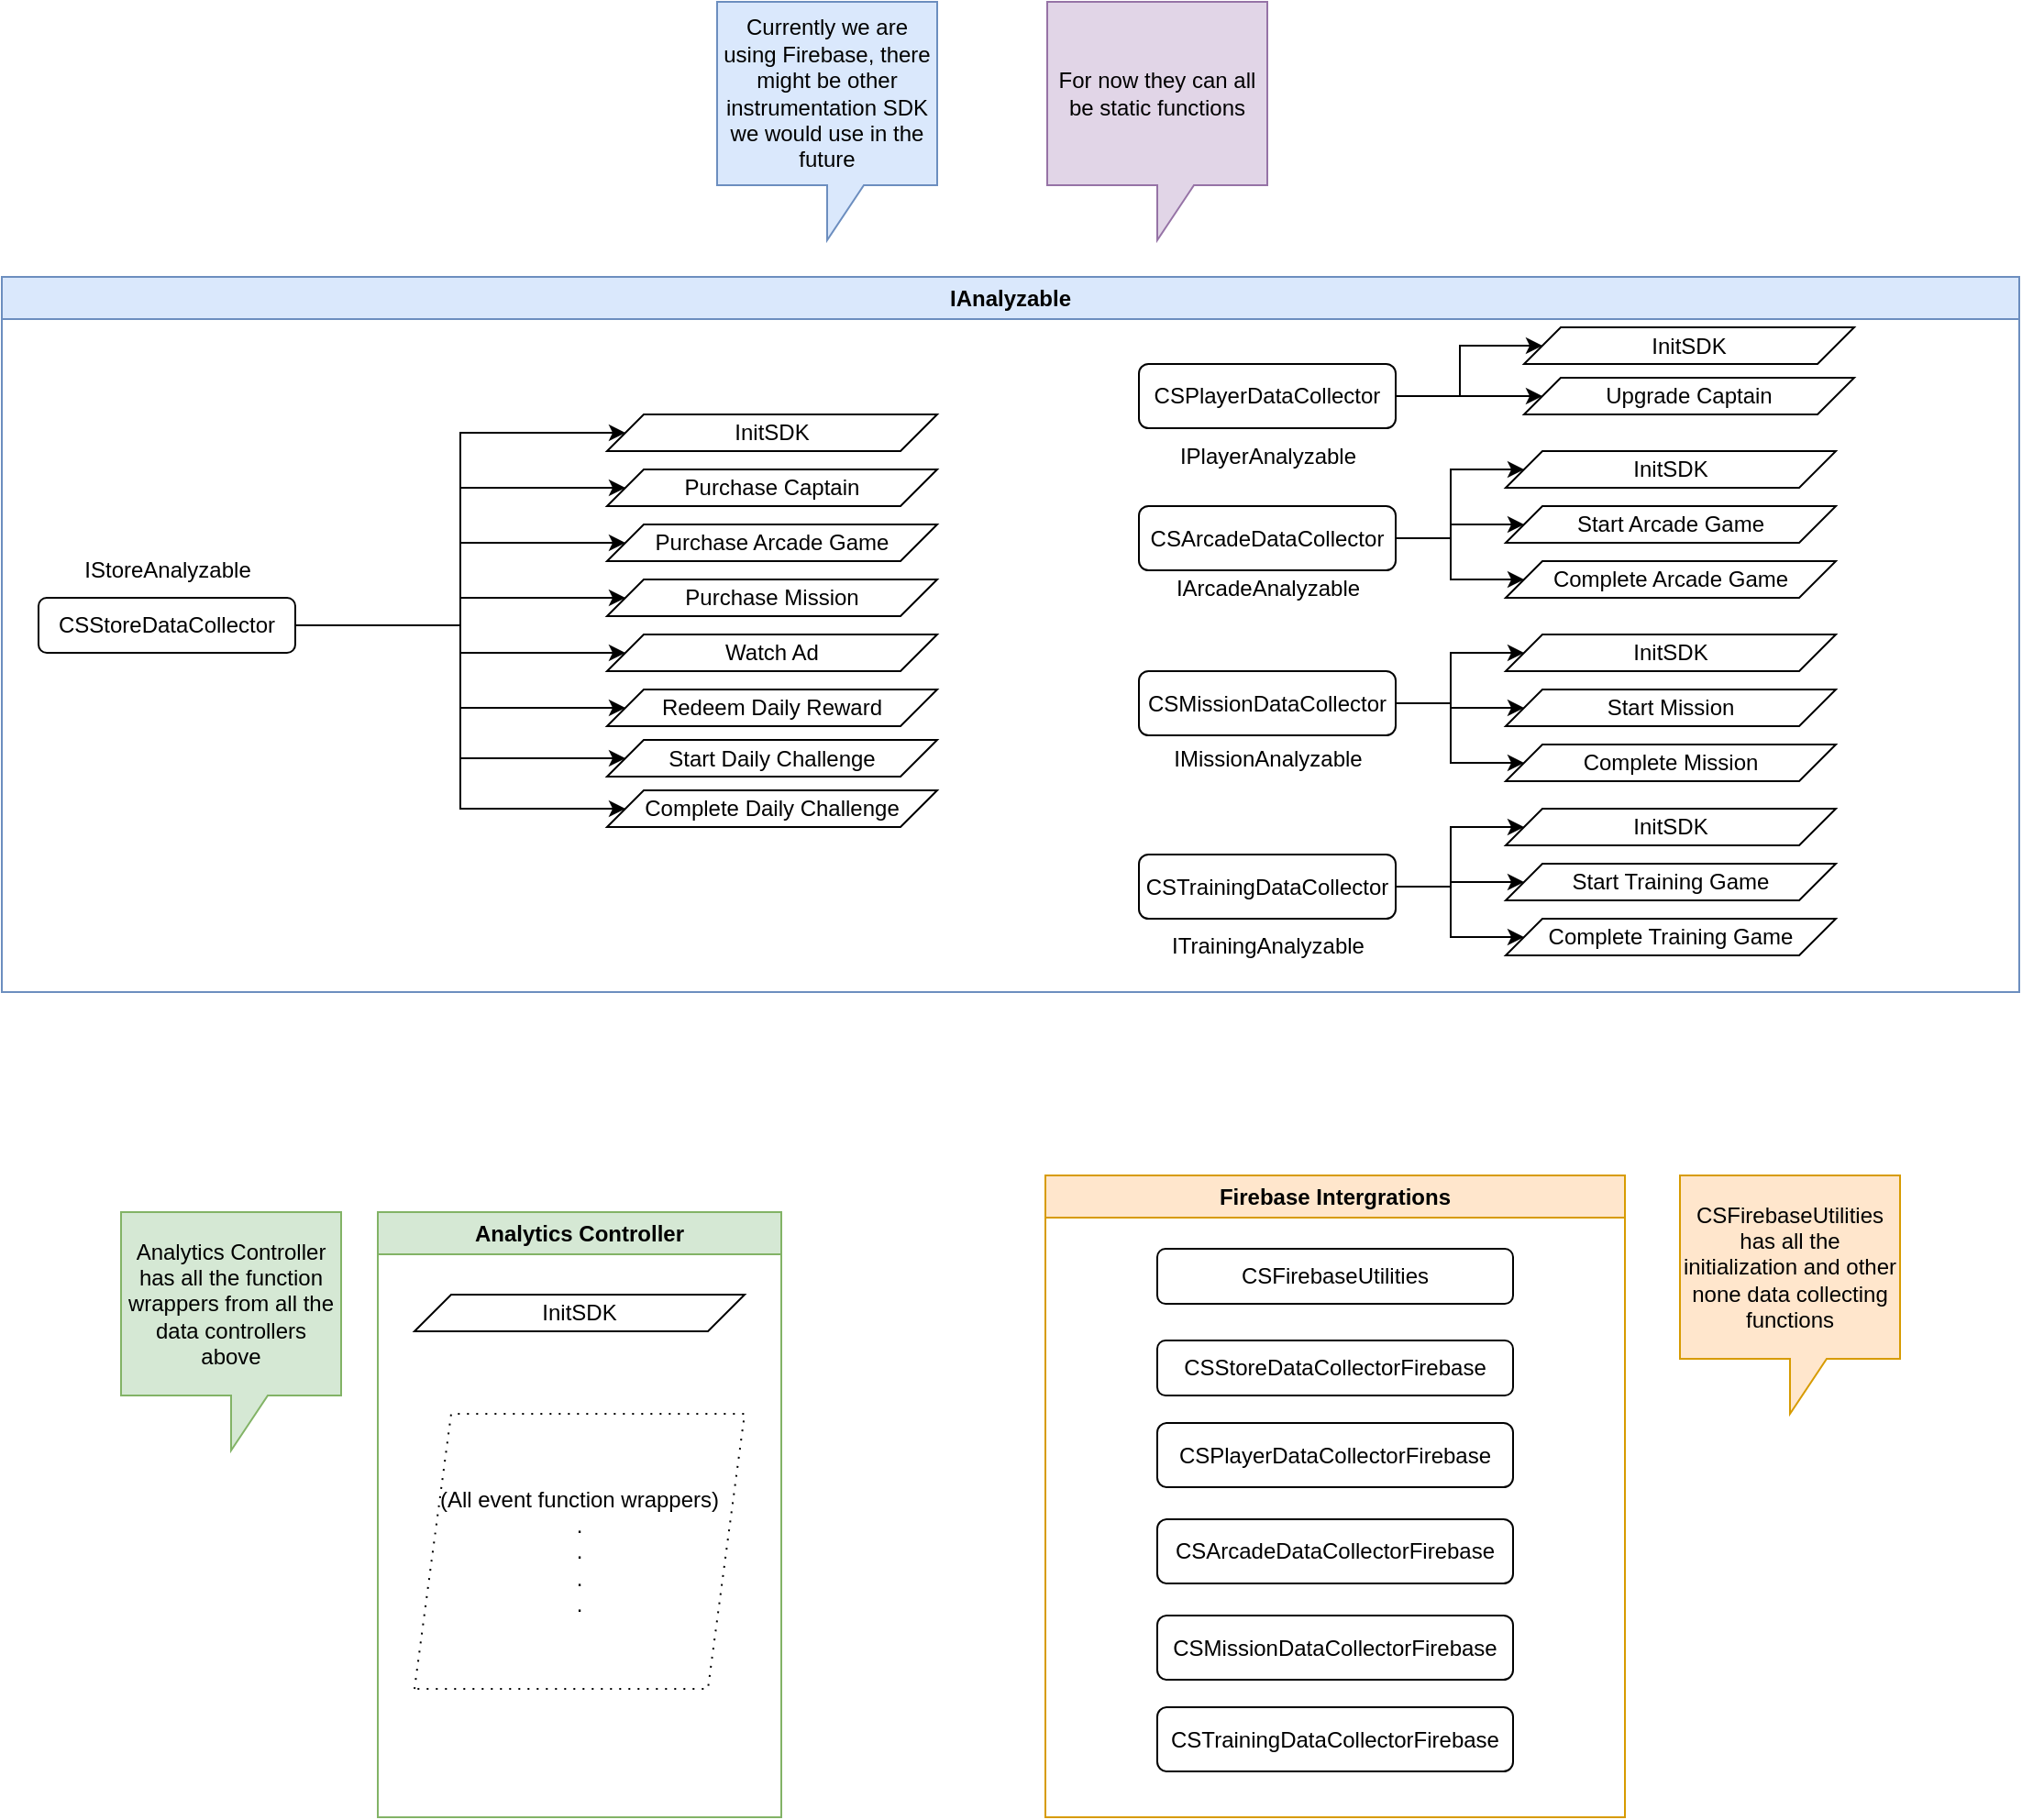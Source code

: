 <mxfile version="24.7.17">
  <diagram id="C5RBs43oDa-KdzZeNtuy" name="Component Overview">
    <mxGraphModel dx="2526" dy="2422" grid="1" gridSize="10" guides="1" tooltips="1" connect="1" arrows="1" fold="1" page="1" pageScale="1" pageWidth="827" pageHeight="1169" math="0" shadow="0">
      <root>
        <mxCell id="WIyWlLk6GJQsqaUBKTNV-0" />
        <mxCell id="WIyWlLk6GJQsqaUBKTNV-1" parent="WIyWlLk6GJQsqaUBKTNV-0" />
        <mxCell id="TsCvUeLilZaV20elPOQK-0" value="Analytics Controller" style="swimlane;whiteSpace=wrap;html=1;fillColor=#d5e8d4;strokeColor=#82b366;" parent="WIyWlLk6GJQsqaUBKTNV-1" vertex="1">
          <mxGeometry x="255" y="540" width="220" height="330" as="geometry" />
        </mxCell>
        <mxCell id="78hPR7zDSCHE_Zxqd0Sh-38" value="InitSDK" style="shape=parallelogram;perimeter=parallelogramPerimeter;whiteSpace=wrap;html=1;fixedSize=1;" vertex="1" parent="TsCvUeLilZaV20elPOQK-0">
          <mxGeometry x="20" y="45" width="180" height="20" as="geometry" />
        </mxCell>
        <mxCell id="78hPR7zDSCHE_Zxqd0Sh-39" value="(All event function wrappers)&lt;div&gt;.&lt;/div&gt;&lt;div&gt;.&lt;/div&gt;&lt;div&gt;.&lt;/div&gt;&lt;div&gt;.&lt;/div&gt;" style="shape=parallelogram;perimeter=parallelogramPerimeter;whiteSpace=wrap;html=1;fixedSize=1;dashed=1;dashPattern=1 4;" vertex="1" parent="TsCvUeLilZaV20elPOQK-0">
          <mxGeometry x="20" y="110" width="180" height="150" as="geometry" />
        </mxCell>
        <mxCell id="TsCvUeLilZaV20elPOQK-1" value="IAnalyzable" style="swimlane;whiteSpace=wrap;html=1;fillColor=#dae8fc;strokeColor=#6c8ebf;" parent="WIyWlLk6GJQsqaUBKTNV-1" vertex="1">
          <mxGeometry x="50" y="30" width="1100" height="390" as="geometry" />
        </mxCell>
        <mxCell id="78hPR7zDSCHE_Zxqd0Sh-8" style="edgeStyle=orthogonalEdgeStyle;rounded=0;orthogonalLoop=1;jettySize=auto;html=1;exitX=1;exitY=0.5;exitDx=0;exitDy=0;entryX=0;entryY=0.5;entryDx=0;entryDy=0;" edge="1" parent="TsCvUeLilZaV20elPOQK-1" source="TsCvUeLilZaV20elPOQK-2" target="TsCvUeLilZaV20elPOQK-10">
          <mxGeometry relative="1" as="geometry">
            <Array as="points">
              <mxPoint x="250" y="190" />
              <mxPoint x="250" y="115" />
            </Array>
          </mxGeometry>
        </mxCell>
        <mxCell id="78hPR7zDSCHE_Zxqd0Sh-9" style="edgeStyle=orthogonalEdgeStyle;rounded=0;orthogonalLoop=1;jettySize=auto;html=1;entryX=0;entryY=0.5;entryDx=0;entryDy=0;" edge="1" parent="TsCvUeLilZaV20elPOQK-1" source="TsCvUeLilZaV20elPOQK-2" target="TsCvUeLilZaV20elPOQK-9">
          <mxGeometry relative="1" as="geometry">
            <Array as="points">
              <mxPoint x="250" y="190" />
              <mxPoint x="250" y="145" />
            </Array>
          </mxGeometry>
        </mxCell>
        <mxCell id="78hPR7zDSCHE_Zxqd0Sh-10" style="edgeStyle=orthogonalEdgeStyle;rounded=0;orthogonalLoop=1;jettySize=auto;html=1;entryX=0;entryY=0.5;entryDx=0;entryDy=0;" edge="1" parent="TsCvUeLilZaV20elPOQK-1" source="TsCvUeLilZaV20elPOQK-2" target="TsCvUeLilZaV20elPOQK-11">
          <mxGeometry relative="1" as="geometry">
            <Array as="points">
              <mxPoint x="250" y="190" />
              <mxPoint x="250" y="175" />
            </Array>
          </mxGeometry>
        </mxCell>
        <mxCell id="78hPR7zDSCHE_Zxqd0Sh-11" style="edgeStyle=orthogonalEdgeStyle;rounded=0;orthogonalLoop=1;jettySize=auto;html=1;entryX=0;entryY=0.5;entryDx=0;entryDy=0;" edge="1" parent="TsCvUeLilZaV20elPOQK-1" source="TsCvUeLilZaV20elPOQK-2" target="TsCvUeLilZaV20elPOQK-13">
          <mxGeometry relative="1" as="geometry">
            <Array as="points">
              <mxPoint x="250" y="190" />
              <mxPoint x="250" y="205" />
            </Array>
          </mxGeometry>
        </mxCell>
        <mxCell id="78hPR7zDSCHE_Zxqd0Sh-12" style="edgeStyle=orthogonalEdgeStyle;rounded=0;orthogonalLoop=1;jettySize=auto;html=1;entryX=0;entryY=0.5;entryDx=0;entryDy=0;" edge="1" parent="TsCvUeLilZaV20elPOQK-1" source="TsCvUeLilZaV20elPOQK-2" target="TsCvUeLilZaV20elPOQK-14">
          <mxGeometry relative="1" as="geometry">
            <Array as="points">
              <mxPoint x="250" y="190" />
              <mxPoint x="250" y="235" />
            </Array>
          </mxGeometry>
        </mxCell>
        <mxCell id="78hPR7zDSCHE_Zxqd0Sh-15" style="edgeStyle=orthogonalEdgeStyle;rounded=0;orthogonalLoop=1;jettySize=auto;html=1;entryX=0;entryY=0.5;entryDx=0;entryDy=0;" edge="1" parent="TsCvUeLilZaV20elPOQK-1" source="TsCvUeLilZaV20elPOQK-2" target="TsCvUeLilZaV20elPOQK-15">
          <mxGeometry relative="1" as="geometry">
            <Array as="points">
              <mxPoint x="250" y="190" />
              <mxPoint x="250" y="263" />
            </Array>
          </mxGeometry>
        </mxCell>
        <mxCell id="78hPR7zDSCHE_Zxqd0Sh-16" style="edgeStyle=orthogonalEdgeStyle;rounded=0;orthogonalLoop=1;jettySize=auto;html=1;entryX=0;entryY=0.5;entryDx=0;entryDy=0;" edge="1" parent="TsCvUeLilZaV20elPOQK-1" source="TsCvUeLilZaV20elPOQK-2" target="TsCvUeLilZaV20elPOQK-20">
          <mxGeometry relative="1" as="geometry">
            <Array as="points">
              <mxPoint x="250" y="190" />
              <mxPoint x="250" y="290" />
            </Array>
          </mxGeometry>
        </mxCell>
        <mxCell id="78hPR7zDSCHE_Zxqd0Sh-28" style="edgeStyle=orthogonalEdgeStyle;rounded=0;orthogonalLoop=1;jettySize=auto;html=1;entryX=0;entryY=0.5;entryDx=0;entryDy=0;" edge="1" parent="TsCvUeLilZaV20elPOQK-1" source="TsCvUeLilZaV20elPOQK-2" target="78hPR7zDSCHE_Zxqd0Sh-27">
          <mxGeometry relative="1" as="geometry">
            <Array as="points">
              <mxPoint x="250" y="190" />
              <mxPoint x="250" y="85" />
            </Array>
          </mxGeometry>
        </mxCell>
        <mxCell id="TsCvUeLilZaV20elPOQK-2" value="CSStoreDataCollector" style="rounded=1;whiteSpace=wrap;html=1;" parent="TsCvUeLilZaV20elPOQK-1" vertex="1">
          <mxGeometry x="20" y="175" width="140" height="30" as="geometry" />
        </mxCell>
        <mxCell id="TsCvUeLilZaV20elPOQK-10" value="Purchase Captain" style="shape=parallelogram;perimeter=parallelogramPerimeter;whiteSpace=wrap;html=1;fixedSize=1;" parent="TsCvUeLilZaV20elPOQK-1" vertex="1">
          <mxGeometry x="330" y="105" width="180" height="20" as="geometry" />
        </mxCell>
        <mxCell id="TsCvUeLilZaV20elPOQK-9" value="Purchase Arcade Game" style="shape=parallelogram;perimeter=parallelogramPerimeter;whiteSpace=wrap;html=1;fixedSize=1;" parent="TsCvUeLilZaV20elPOQK-1" vertex="1">
          <mxGeometry x="330" y="135" width="180" height="20" as="geometry" />
        </mxCell>
        <mxCell id="TsCvUeLilZaV20elPOQK-11" value="Purchase Mission" style="shape=parallelogram;perimeter=parallelogramPerimeter;whiteSpace=wrap;html=1;fixedSize=1;" parent="TsCvUeLilZaV20elPOQK-1" vertex="1">
          <mxGeometry x="330" y="165" width="180" height="20" as="geometry" />
        </mxCell>
        <mxCell id="TsCvUeLilZaV20elPOQK-13" value="Watch Ad" style="shape=parallelogram;perimeter=parallelogramPerimeter;whiteSpace=wrap;html=1;fixedSize=1;" parent="TsCvUeLilZaV20elPOQK-1" vertex="1">
          <mxGeometry x="330" y="195" width="180" height="20" as="geometry" />
        </mxCell>
        <mxCell id="TsCvUeLilZaV20elPOQK-14" value="Redeem Daily Reward" style="shape=parallelogram;perimeter=parallelogramPerimeter;whiteSpace=wrap;html=1;fixedSize=1;" parent="TsCvUeLilZaV20elPOQK-1" vertex="1">
          <mxGeometry x="330" y="225" width="180" height="20" as="geometry" />
        </mxCell>
        <mxCell id="TsCvUeLilZaV20elPOQK-15" value="Start Daily Challenge" style="shape=parallelogram;perimeter=parallelogramPerimeter;whiteSpace=wrap;html=1;fixedSize=1;" parent="TsCvUeLilZaV20elPOQK-1" vertex="1">
          <mxGeometry x="330" y="252.5" width="180" height="20" as="geometry" />
        </mxCell>
        <mxCell id="TsCvUeLilZaV20elPOQK-20" value="Complete Daily Challenge" style="shape=parallelogram;perimeter=parallelogramPerimeter;whiteSpace=wrap;html=1;fixedSize=1;" parent="TsCvUeLilZaV20elPOQK-1" vertex="1">
          <mxGeometry x="330" y="280" width="180" height="20" as="geometry" />
        </mxCell>
        <mxCell id="78hPR7zDSCHE_Zxqd0Sh-17" style="edgeStyle=orthogonalEdgeStyle;rounded=0;orthogonalLoop=1;jettySize=auto;html=1;" edge="1" parent="TsCvUeLilZaV20elPOQK-1" source="TsCvUeLilZaV20elPOQK-3" target="TsCvUeLilZaV20elPOQK-12">
          <mxGeometry relative="1" as="geometry" />
        </mxCell>
        <mxCell id="78hPR7zDSCHE_Zxqd0Sh-30" style="edgeStyle=orthogonalEdgeStyle;rounded=0;orthogonalLoop=1;jettySize=auto;html=1;entryX=0;entryY=0.5;entryDx=0;entryDy=0;" edge="1" parent="TsCvUeLilZaV20elPOQK-1" source="TsCvUeLilZaV20elPOQK-3" target="78hPR7zDSCHE_Zxqd0Sh-29">
          <mxGeometry relative="1" as="geometry" />
        </mxCell>
        <mxCell id="TsCvUeLilZaV20elPOQK-3" value="CSPlayerDataCollector" style="rounded=1;whiteSpace=wrap;html=1;" parent="TsCvUeLilZaV20elPOQK-1" vertex="1">
          <mxGeometry x="620" y="47.5" width="140" height="35" as="geometry" />
        </mxCell>
        <mxCell id="TsCvUeLilZaV20elPOQK-12" value="Upgrade Captain" style="shape=parallelogram;perimeter=parallelogramPerimeter;whiteSpace=wrap;html=1;fixedSize=1;" parent="TsCvUeLilZaV20elPOQK-1" vertex="1">
          <mxGeometry x="830" y="55" width="180" height="20" as="geometry" />
        </mxCell>
        <mxCell id="78hPR7zDSCHE_Zxqd0Sh-20" style="edgeStyle=orthogonalEdgeStyle;rounded=0;orthogonalLoop=1;jettySize=auto;html=1;entryX=0;entryY=0.5;entryDx=0;entryDy=0;" edge="1" parent="TsCvUeLilZaV20elPOQK-1" source="TsCvUeLilZaV20elPOQK-4" target="78hPR7zDSCHE_Zxqd0Sh-18">
          <mxGeometry relative="1" as="geometry" />
        </mxCell>
        <mxCell id="78hPR7zDSCHE_Zxqd0Sh-21" style="edgeStyle=orthogonalEdgeStyle;rounded=0;orthogonalLoop=1;jettySize=auto;html=1;entryX=0;entryY=0.5;entryDx=0;entryDy=0;" edge="1" parent="TsCvUeLilZaV20elPOQK-1" source="TsCvUeLilZaV20elPOQK-4" target="78hPR7zDSCHE_Zxqd0Sh-19">
          <mxGeometry relative="1" as="geometry" />
        </mxCell>
        <mxCell id="78hPR7zDSCHE_Zxqd0Sh-36" style="edgeStyle=orthogonalEdgeStyle;rounded=0;orthogonalLoop=1;jettySize=auto;html=1;entryX=0;entryY=0.5;entryDx=0;entryDy=0;" edge="1" parent="TsCvUeLilZaV20elPOQK-1" source="TsCvUeLilZaV20elPOQK-4" target="78hPR7zDSCHE_Zxqd0Sh-35">
          <mxGeometry relative="1" as="geometry">
            <Array as="points">
              <mxPoint x="790" y="143" />
              <mxPoint x="790" y="105" />
            </Array>
          </mxGeometry>
        </mxCell>
        <mxCell id="TsCvUeLilZaV20elPOQK-4" value="CSArcadeDataCollector" style="rounded=1;whiteSpace=wrap;html=1;" parent="TsCvUeLilZaV20elPOQK-1" vertex="1">
          <mxGeometry x="620" y="125" width="140" height="35" as="geometry" />
        </mxCell>
        <mxCell id="78hPR7zDSCHE_Zxqd0Sh-18" value="Start Arcade Game" style="shape=parallelogram;perimeter=parallelogramPerimeter;whiteSpace=wrap;html=1;fixedSize=1;" vertex="1" parent="TsCvUeLilZaV20elPOQK-1">
          <mxGeometry x="820" y="125" width="180" height="20" as="geometry" />
        </mxCell>
        <mxCell id="TsCvUeLilZaV20elPOQK-19" value="Start Training Game" style="shape=parallelogram;perimeter=parallelogramPerimeter;whiteSpace=wrap;html=1;fixedSize=1;" parent="TsCvUeLilZaV20elPOQK-1" vertex="1">
          <mxGeometry x="820" y="320" width="180" height="20" as="geometry" />
        </mxCell>
        <mxCell id="TsCvUeLilZaV20elPOQK-18" value="Complete Training Game" style="shape=parallelogram;perimeter=parallelogramPerimeter;whiteSpace=wrap;html=1;fixedSize=1;" parent="TsCvUeLilZaV20elPOQK-1" vertex="1">
          <mxGeometry x="820" y="350" width="180" height="20" as="geometry" />
        </mxCell>
        <mxCell id="TsCvUeLilZaV20elPOQK-17" value="Start Mission" style="shape=parallelogram;perimeter=parallelogramPerimeter;whiteSpace=wrap;html=1;fixedSize=1;" parent="TsCvUeLilZaV20elPOQK-1" vertex="1">
          <mxGeometry x="820" y="225" width="180" height="20" as="geometry" />
        </mxCell>
        <mxCell id="TsCvUeLilZaV20elPOQK-16" value="Complete Mission" style="shape=parallelogram;perimeter=parallelogramPerimeter;whiteSpace=wrap;html=1;fixedSize=1;" parent="TsCvUeLilZaV20elPOQK-1" vertex="1">
          <mxGeometry x="820" y="255" width="180" height="20" as="geometry" />
        </mxCell>
        <mxCell id="78hPR7zDSCHE_Zxqd0Sh-19" value="Complete Arcade Game" style="shape=parallelogram;perimeter=parallelogramPerimeter;whiteSpace=wrap;html=1;fixedSize=1;" vertex="1" parent="TsCvUeLilZaV20elPOQK-1">
          <mxGeometry x="820" y="155" width="180" height="20" as="geometry" />
        </mxCell>
        <mxCell id="78hPR7zDSCHE_Zxqd0Sh-22" style="edgeStyle=orthogonalEdgeStyle;rounded=0;orthogonalLoop=1;jettySize=auto;html=1;entryX=0;entryY=0.5;entryDx=0;entryDy=0;" edge="1" parent="TsCvUeLilZaV20elPOQK-1" source="TsCvUeLilZaV20elPOQK-5" target="TsCvUeLilZaV20elPOQK-17">
          <mxGeometry relative="1" as="geometry" />
        </mxCell>
        <mxCell id="78hPR7zDSCHE_Zxqd0Sh-23" style="edgeStyle=orthogonalEdgeStyle;rounded=0;orthogonalLoop=1;jettySize=auto;html=1;entryX=0;entryY=0.5;entryDx=0;entryDy=0;" edge="1" parent="TsCvUeLilZaV20elPOQK-1" source="TsCvUeLilZaV20elPOQK-5" target="TsCvUeLilZaV20elPOQK-16">
          <mxGeometry relative="1" as="geometry">
            <Array as="points">
              <mxPoint x="790" y="233" />
              <mxPoint x="790" y="265" />
            </Array>
          </mxGeometry>
        </mxCell>
        <mxCell id="78hPR7zDSCHE_Zxqd0Sh-34" style="edgeStyle=orthogonalEdgeStyle;rounded=0;orthogonalLoop=1;jettySize=auto;html=1;entryX=0;entryY=0.5;entryDx=0;entryDy=0;" edge="1" parent="TsCvUeLilZaV20elPOQK-1" source="TsCvUeLilZaV20elPOQK-5" target="78hPR7zDSCHE_Zxqd0Sh-33">
          <mxGeometry relative="1" as="geometry" />
        </mxCell>
        <mxCell id="TsCvUeLilZaV20elPOQK-5" value="CSMissionDataCollector" style="rounded=1;whiteSpace=wrap;html=1;" parent="TsCvUeLilZaV20elPOQK-1" vertex="1">
          <mxGeometry x="620" y="215" width="140" height="35" as="geometry" />
        </mxCell>
        <mxCell id="78hPR7zDSCHE_Zxqd0Sh-24" style="edgeStyle=orthogonalEdgeStyle;rounded=0;orthogonalLoop=1;jettySize=auto;html=1;entryX=0;entryY=0.5;entryDx=0;entryDy=0;" edge="1" parent="TsCvUeLilZaV20elPOQK-1" source="TsCvUeLilZaV20elPOQK-6" target="TsCvUeLilZaV20elPOQK-19">
          <mxGeometry relative="1" as="geometry" />
        </mxCell>
        <mxCell id="78hPR7zDSCHE_Zxqd0Sh-25" style="edgeStyle=orthogonalEdgeStyle;rounded=0;orthogonalLoop=1;jettySize=auto;html=1;entryX=0;entryY=0.5;entryDx=0;entryDy=0;" edge="1" parent="TsCvUeLilZaV20elPOQK-1" source="TsCvUeLilZaV20elPOQK-6" target="TsCvUeLilZaV20elPOQK-18">
          <mxGeometry relative="1" as="geometry" />
        </mxCell>
        <mxCell id="78hPR7zDSCHE_Zxqd0Sh-32" style="edgeStyle=orthogonalEdgeStyle;rounded=0;orthogonalLoop=1;jettySize=auto;html=1;entryX=0;entryY=0.5;entryDx=0;entryDy=0;" edge="1" parent="TsCvUeLilZaV20elPOQK-1" source="TsCvUeLilZaV20elPOQK-6" target="78hPR7zDSCHE_Zxqd0Sh-31">
          <mxGeometry relative="1" as="geometry">
            <Array as="points">
              <mxPoint x="790" y="333" />
              <mxPoint x="790" y="300" />
            </Array>
          </mxGeometry>
        </mxCell>
        <mxCell id="TsCvUeLilZaV20elPOQK-6" value="CSTrainingDataCollector" style="rounded=1;whiteSpace=wrap;html=1;" parent="TsCvUeLilZaV20elPOQK-1" vertex="1">
          <mxGeometry x="620" y="315" width="140" height="35" as="geometry" />
        </mxCell>
        <mxCell id="78hPR7zDSCHE_Zxqd0Sh-27" value="InitSDK" style="shape=parallelogram;perimeter=parallelogramPerimeter;whiteSpace=wrap;html=1;fixedSize=1;" vertex="1" parent="TsCvUeLilZaV20elPOQK-1">
          <mxGeometry x="330" y="75" width="180" height="20" as="geometry" />
        </mxCell>
        <mxCell id="78hPR7zDSCHE_Zxqd0Sh-29" value="InitSDK" style="shape=parallelogram;perimeter=parallelogramPerimeter;whiteSpace=wrap;html=1;fixedSize=1;" vertex="1" parent="TsCvUeLilZaV20elPOQK-1">
          <mxGeometry x="830" y="27.5" width="180" height="20" as="geometry" />
        </mxCell>
        <mxCell id="78hPR7zDSCHE_Zxqd0Sh-31" value="InitSDK" style="shape=parallelogram;perimeter=parallelogramPerimeter;whiteSpace=wrap;html=1;fixedSize=1;" vertex="1" parent="TsCvUeLilZaV20elPOQK-1">
          <mxGeometry x="820" y="290" width="180" height="20" as="geometry" />
        </mxCell>
        <mxCell id="78hPR7zDSCHE_Zxqd0Sh-33" value="InitSDK" style="shape=parallelogram;perimeter=parallelogramPerimeter;whiteSpace=wrap;html=1;fixedSize=1;" vertex="1" parent="TsCvUeLilZaV20elPOQK-1">
          <mxGeometry x="820" y="195" width="180" height="20" as="geometry" />
        </mxCell>
        <mxCell id="78hPR7zDSCHE_Zxqd0Sh-35" value="InitSDK" style="shape=parallelogram;perimeter=parallelogramPerimeter;whiteSpace=wrap;html=1;fixedSize=1;" vertex="1" parent="TsCvUeLilZaV20elPOQK-1">
          <mxGeometry x="820" y="95" width="180" height="20" as="geometry" />
        </mxCell>
        <mxCell id="78hPR7zDSCHE_Zxqd0Sh-58" value="IStoreAnalyzable" style="text;html=1;align=center;verticalAlign=middle;resizable=0;points=[];autosize=1;strokeColor=none;fillColor=none;" vertex="1" parent="TsCvUeLilZaV20elPOQK-1">
          <mxGeometry x="35" y="145" width="110" height="30" as="geometry" />
        </mxCell>
        <mxCell id="78hPR7zDSCHE_Zxqd0Sh-104" value="IPlayerAnalyzable" style="text;html=1;align=center;verticalAlign=middle;resizable=0;points=[];autosize=1;strokeColor=none;fillColor=none;" vertex="1" parent="TsCvUeLilZaV20elPOQK-1">
          <mxGeometry x="630" y="82.5" width="120" height="30" as="geometry" />
        </mxCell>
        <mxCell id="78hPR7zDSCHE_Zxqd0Sh-105" value="IArcadeAnalyzable" style="text;html=1;align=center;verticalAlign=middle;resizable=0;points=[];autosize=1;strokeColor=none;fillColor=none;" vertex="1" parent="TsCvUeLilZaV20elPOQK-1">
          <mxGeometry x="630" y="155" width="120" height="30" as="geometry" />
        </mxCell>
        <mxCell id="78hPR7zDSCHE_Zxqd0Sh-153" value="IMissionAnalyzable" style="text;html=1;align=center;verticalAlign=middle;resizable=0;points=[];autosize=1;strokeColor=none;fillColor=none;" vertex="1" parent="TsCvUeLilZaV20elPOQK-1">
          <mxGeometry x="625" y="247.5" width="130" height="30" as="geometry" />
        </mxCell>
        <mxCell id="78hPR7zDSCHE_Zxqd0Sh-154" value="ITrainingAnalyzable" style="text;html=1;align=center;verticalAlign=middle;resizable=0;points=[];autosize=1;strokeColor=none;fillColor=none;" vertex="1" parent="TsCvUeLilZaV20elPOQK-1">
          <mxGeometry x="625" y="350" width="130" height="30" as="geometry" />
        </mxCell>
        <mxCell id="78hPR7zDSCHE_Zxqd0Sh-5" value="Currently we are using Firebase, there might be other instrumentation SDK we would use in the future" style="shape=callout;whiteSpace=wrap;html=1;perimeter=calloutPerimeter;fillColor=#dae8fc;strokeColor=#6c8ebf;" vertex="1" parent="WIyWlLk6GJQsqaUBKTNV-1">
          <mxGeometry x="440" y="-120" width="120" height="130" as="geometry" />
        </mxCell>
        <mxCell id="78hPR7zDSCHE_Zxqd0Sh-26" value="Analytics Controller has all the function wrappers from all the data controllers above" style="shape=callout;whiteSpace=wrap;html=1;perimeter=calloutPerimeter;fillColor=#d5e8d4;strokeColor=#82b366;" vertex="1" parent="WIyWlLk6GJQsqaUBKTNV-1">
          <mxGeometry x="115" y="540" width="120" height="130" as="geometry" />
        </mxCell>
        <mxCell id="78hPR7zDSCHE_Zxqd0Sh-37" value="For now they can all be static functions" style="shape=callout;whiteSpace=wrap;html=1;perimeter=calloutPerimeter;fillColor=#e1d5e7;strokeColor=#9673a6;" vertex="1" parent="WIyWlLk6GJQsqaUBKTNV-1">
          <mxGeometry x="620" y="-120" width="120" height="130" as="geometry" />
        </mxCell>
        <mxCell id="78hPR7zDSCHE_Zxqd0Sh-40" value="Firebase Intergrations" style="swimlane;whiteSpace=wrap;html=1;fillColor=#ffe6cc;strokeColor=#d79b00;" vertex="1" parent="WIyWlLk6GJQsqaUBKTNV-1">
          <mxGeometry x="619" y="520" width="316" height="350" as="geometry" />
        </mxCell>
        <mxCell id="78hPR7zDSCHE_Zxqd0Sh-41" value="CSStoreDataCollectorFirebase" style="rounded=1;whiteSpace=wrap;html=1;" vertex="1" parent="78hPR7zDSCHE_Zxqd0Sh-40">
          <mxGeometry x="61" y="90" width="194" height="30" as="geometry" />
        </mxCell>
        <mxCell id="78hPR7zDSCHE_Zxqd0Sh-45" value="CSPlayerDataCollectorFirebase" style="rounded=1;whiteSpace=wrap;html=1;" vertex="1" parent="78hPR7zDSCHE_Zxqd0Sh-40">
          <mxGeometry x="61" y="135" width="194" height="35" as="geometry" />
        </mxCell>
        <mxCell id="78hPR7zDSCHE_Zxqd0Sh-46" value="CSArcadeDataCollectorFirebase" style="rounded=1;whiteSpace=wrap;html=1;" vertex="1" parent="78hPR7zDSCHE_Zxqd0Sh-40">
          <mxGeometry x="61" y="187.5" width="194" height="35" as="geometry" />
        </mxCell>
        <mxCell id="78hPR7zDSCHE_Zxqd0Sh-47" value="CSMissionDataCollectorFirebase" style="rounded=1;whiteSpace=wrap;html=1;" vertex="1" parent="78hPR7zDSCHE_Zxqd0Sh-40">
          <mxGeometry x="61" y="240" width="194" height="35" as="geometry" />
        </mxCell>
        <mxCell id="78hPR7zDSCHE_Zxqd0Sh-48" value="CSTrainingDataCollectorFirebase" style="rounded=1;whiteSpace=wrap;html=1;" vertex="1" parent="78hPR7zDSCHE_Zxqd0Sh-40">
          <mxGeometry x="61" y="290" width="194" height="35" as="geometry" />
        </mxCell>
        <mxCell id="78hPR7zDSCHE_Zxqd0Sh-56" value="CSFirebaseUtilities" style="rounded=1;whiteSpace=wrap;html=1;" vertex="1" parent="78hPR7zDSCHE_Zxqd0Sh-40">
          <mxGeometry x="61" y="40" width="194" height="30" as="geometry" />
        </mxCell>
        <mxCell id="78hPR7zDSCHE_Zxqd0Sh-57" value="CSFirebaseUtilities has all the initialization and other none data collecting functions" style="shape=callout;whiteSpace=wrap;html=1;perimeter=calloutPerimeter;fillColor=#ffe6cc;strokeColor=#d79b00;" vertex="1" parent="WIyWlLk6GJQsqaUBKTNV-1">
          <mxGeometry x="965" y="520" width="120" height="130" as="geometry" />
        </mxCell>
      </root>
    </mxGraphModel>
  </diagram>
</mxfile>
